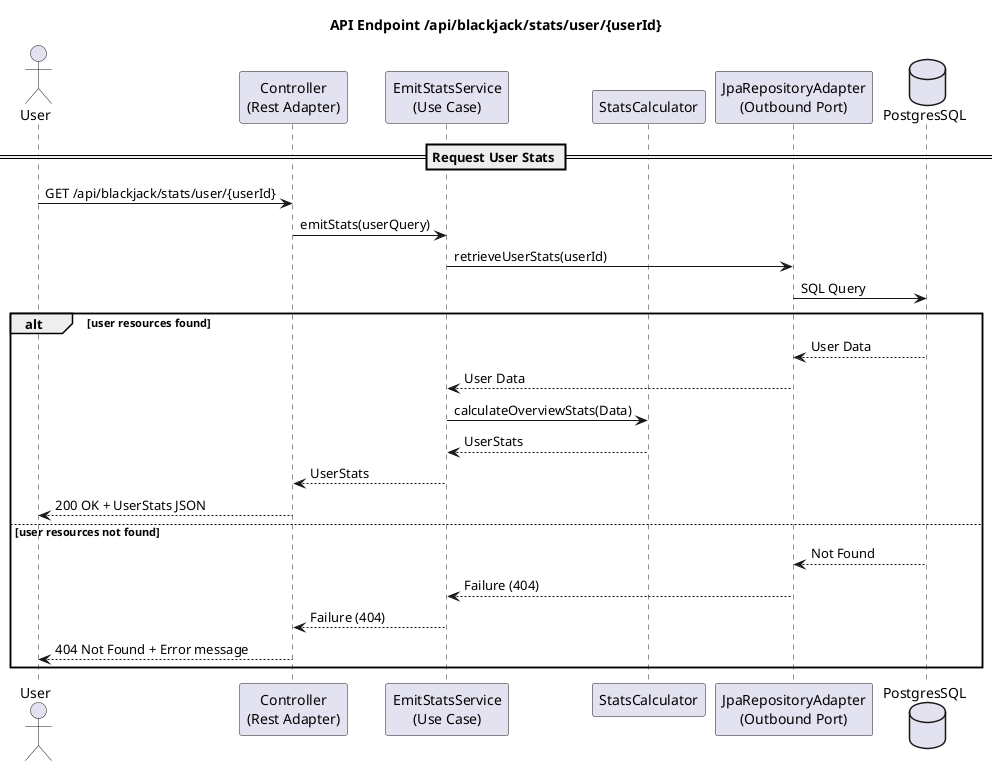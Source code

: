 @startuml
title API Endpoint /api/blackjack/stats/user/{userId}

actor User

participant "Controller\n(Rest Adapter)" as Controller
participant "EmitStatsService\n(Use Case)" as Service
participant "StatsCalculator" as Calculator
participant "JpaRepositoryAdapter\n(Outbound Port)" as Adapter
database PostgresSQL as DB

== Request User Stats ==

User -> Controller : GET /api/blackjack/stats/user/{userId}
Controller -> Service : emitStats(userQuery)
Service -> Adapter : retrieveUserStats(userId)
Adapter -> DB : SQL Query

alt user resources found
    DB --> Adapter : User Data
    Adapter --> Service : User Data
    Service -> Calculator : calculateOverviewStats(Data)
    Calculator --> Service : UserStats
    Service --> Controller : UserStats
    Controller --> User : 200 OK + UserStats JSON

else user resources not found
    DB --> Adapter : Not Found
    Adapter --> Service : Failure (404)
    Service --> Controller : Failure (404)
    Controller --> User : 404 Not Found + Error message
end
@enduml
